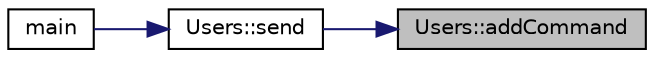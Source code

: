 digraph "Users::addCommand"
{
 // LATEX_PDF_SIZE
  edge [fontname="Helvetica",fontsize="10",labelfontname="Helvetica",labelfontsize="10"];
  node [fontname="Helvetica",fontsize="10",shape=record];
  rankdir="RL";
  Node1 [label="Users::addCommand",height=0.2,width=0.4,color="black", fillcolor="grey75", style="filled", fontcolor="black",tooltip="Add a command to the user's command queue."];
  Node1 -> Node2 [dir="back",color="midnightblue",fontsize="10",style="solid",fontname="Helvetica"];
  Node2 [label="Users::send",height=0.2,width=0.4,color="black", fillcolor="white", style="filled",URL="$classUsers.html#ab3e09825cf2d9f82870b6abded49c782",tooltip="Send a message to a specific chat room."];
  Node2 -> Node3 [dir="back",color="midnightblue",fontsize="10",style="solid",fontname="Helvetica"];
  Node3 [label="main",height=0.2,width=0.4,color="black", fillcolor="white", style="filled",URL="$TestingMain_8cpp.html#ae66f6b31b5ad750f1fe042a706a4e3d4",tooltip=" "];
}
